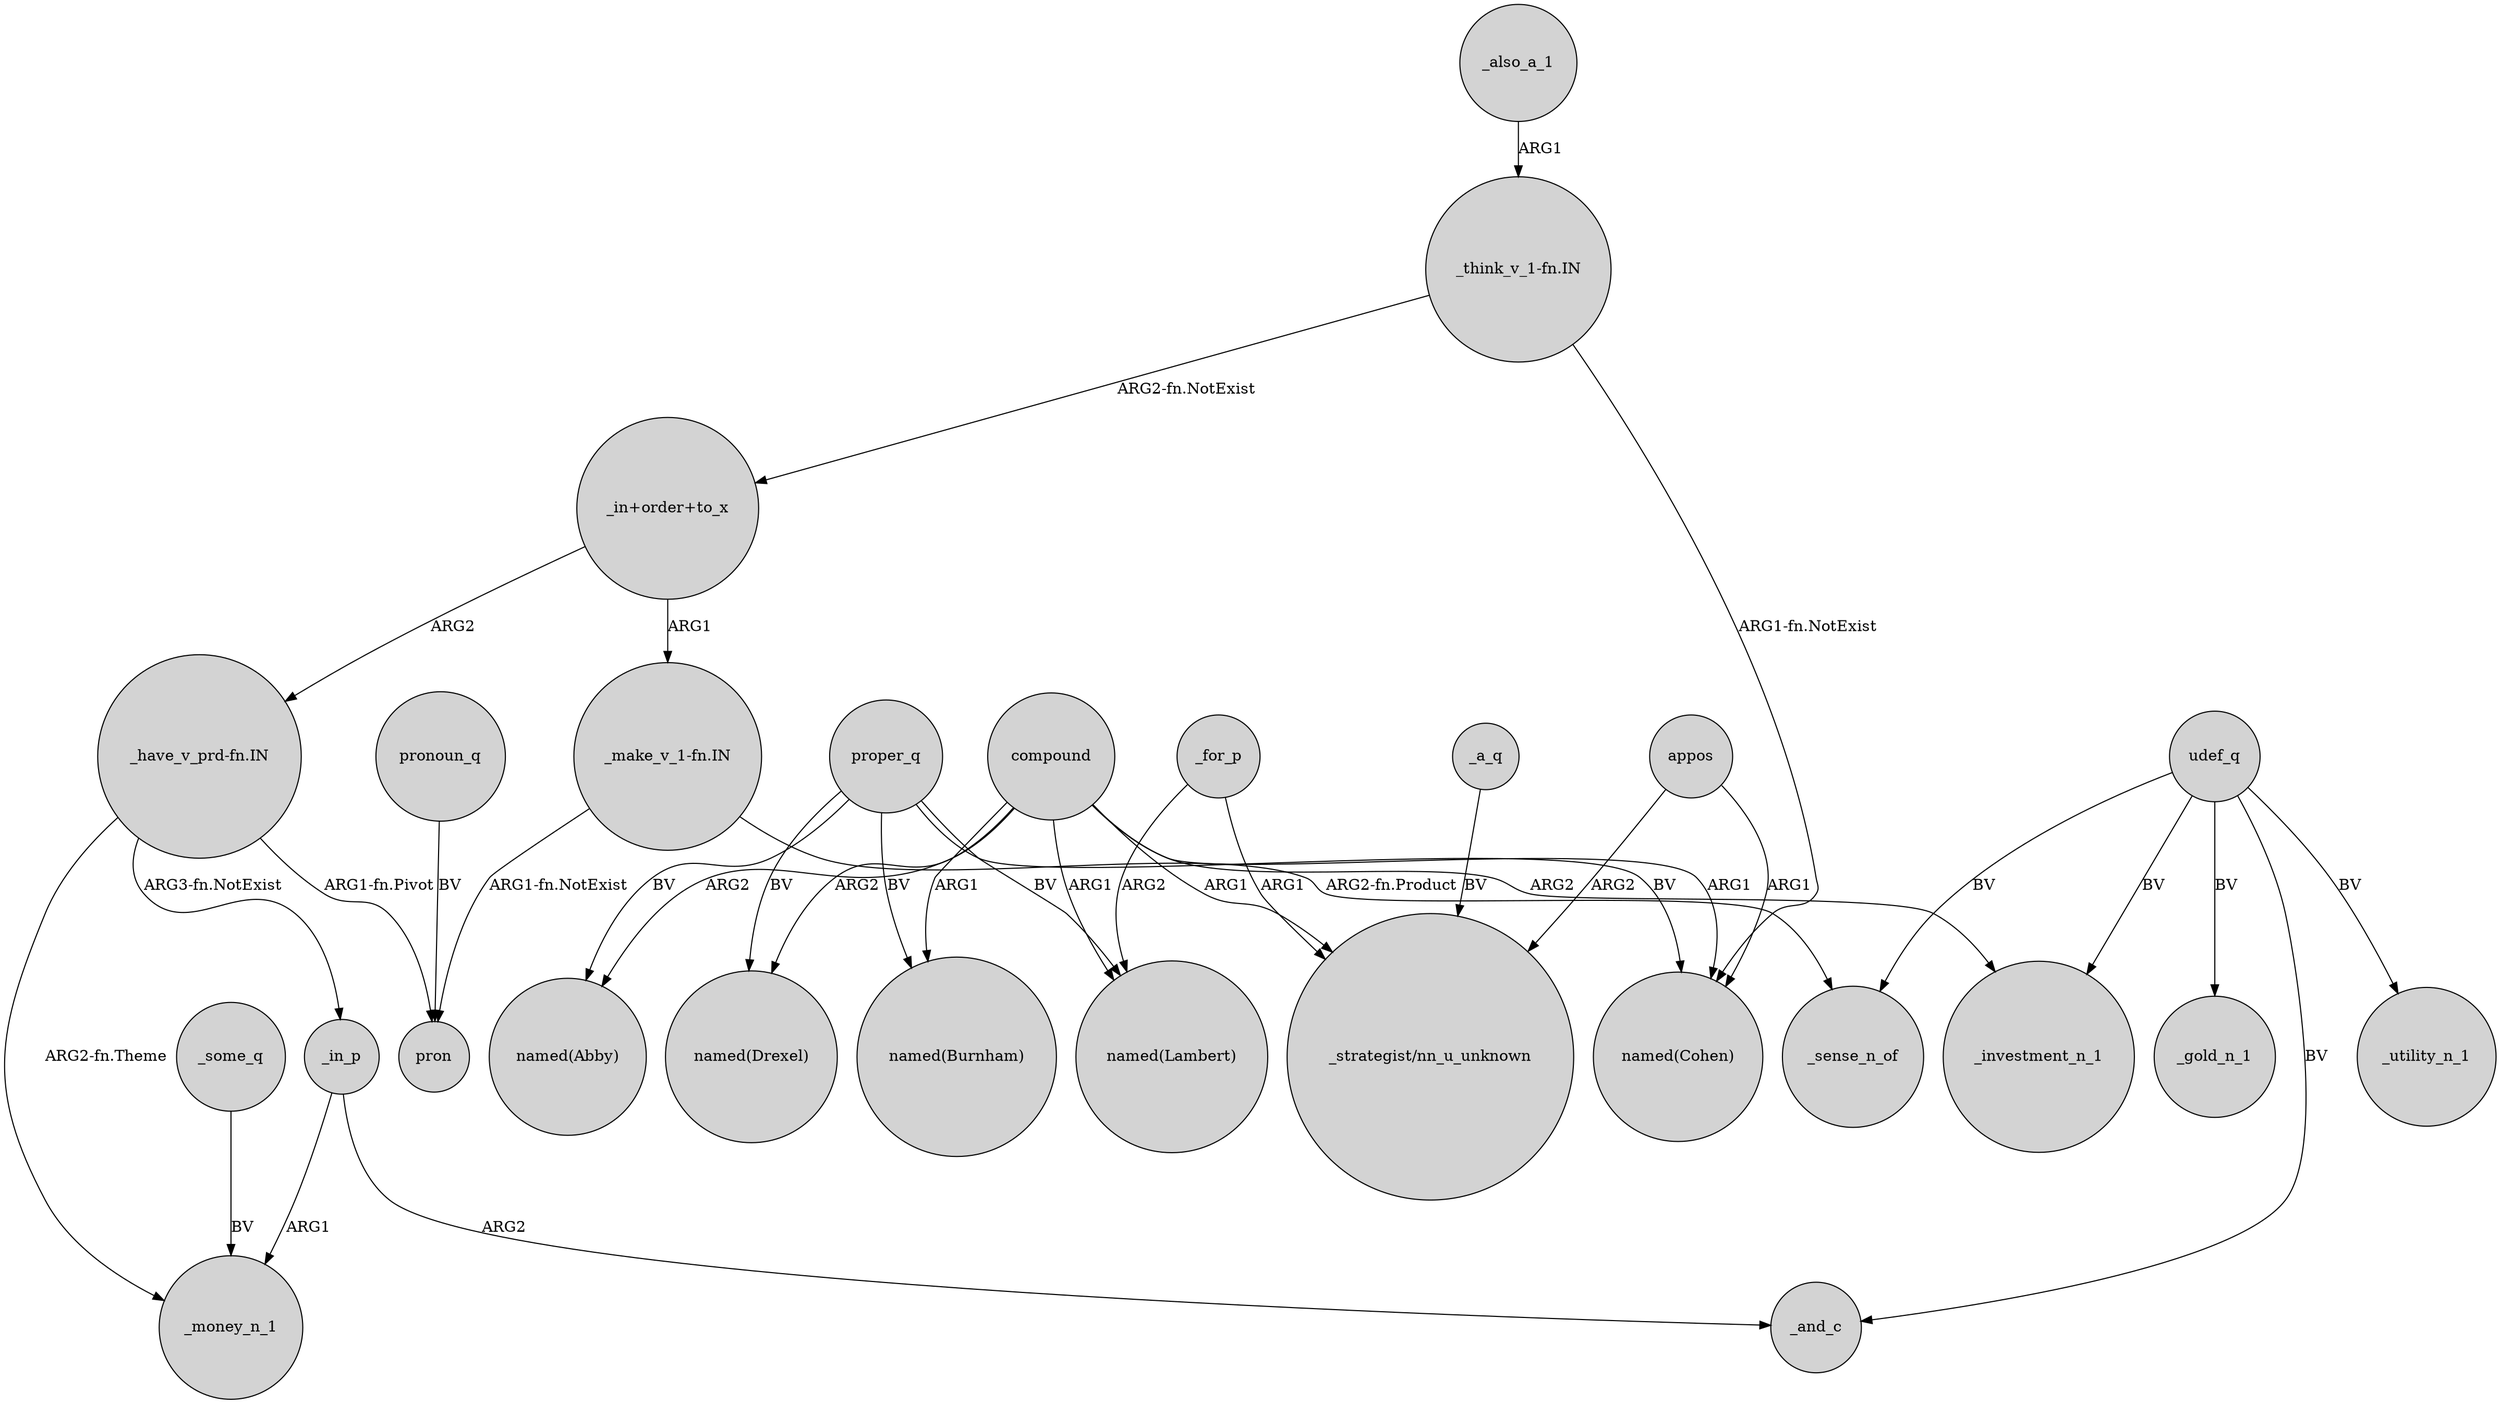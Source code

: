 digraph {
	node [shape=circle style=filled]
	"_make_v_1-fn.IN" -> pron [label="ARG1-fn.NotExist"]
	proper_q -> "named(Lambert)" [label=BV]
	proper_q -> "named(Drexel)" [label=BV]
	compound -> "named(Lambert)" [label=ARG1]
	"_think_v_1-fn.IN" -> "named(Cohen)" [label="ARG1-fn.NotExist"]
	_some_q -> _money_n_1 [label=BV]
	compound -> "named(Abby)" [label=ARG2]
	compound -> _investment_n_1 [label=ARG2]
	udef_q -> _utility_n_1 [label=BV]
	"_in+order+to_x" -> "_have_v_prd-fn.IN" [label=ARG2]
	_for_p -> "_strategist/nn_u_unknown" [label=ARG1]
	"_in+order+to_x" -> "_make_v_1-fn.IN" [label=ARG1]
	compound -> "named(Cohen)" [label=ARG1]
	compound -> "_strategist/nn_u_unknown" [label=ARG1]
	pronoun_q -> pron [label=BV]
	proper_q -> "named(Cohen)" [label=BV]
	udef_q -> _sense_n_of [label=BV]
	udef_q -> _gold_n_1 [label=BV]
	compound -> "named(Drexel)" [label=ARG2]
	"_have_v_prd-fn.IN" -> _money_n_1 [label="ARG2-fn.Theme"]
	proper_q -> "named(Burnham)" [label=BV]
	appos -> "named(Cohen)" [label=ARG1]
	proper_q -> "named(Abby)" [label=BV]
	"_have_v_prd-fn.IN" -> _in_p [label="ARG3-fn.NotExist"]
	"_make_v_1-fn.IN" -> _sense_n_of [label="ARG2-fn.Product"]
	compound -> "named(Burnham)" [label=ARG1]
	appos -> "_strategist/nn_u_unknown" [label=ARG2]
	_a_q -> "_strategist/nn_u_unknown" [label=BV]
	udef_q -> _investment_n_1 [label=BV]
	"_think_v_1-fn.IN" -> "_in+order+to_x" [label="ARG2-fn.NotExist"]
	udef_q -> _and_c [label=BV]
	_in_p -> _money_n_1 [label=ARG1]
	_in_p -> _and_c [label=ARG2]
	_also_a_1 -> "_think_v_1-fn.IN" [label=ARG1]
	"_have_v_prd-fn.IN" -> pron [label="ARG1-fn.Pivot"]
	_for_p -> "named(Lambert)" [label=ARG2]
}
